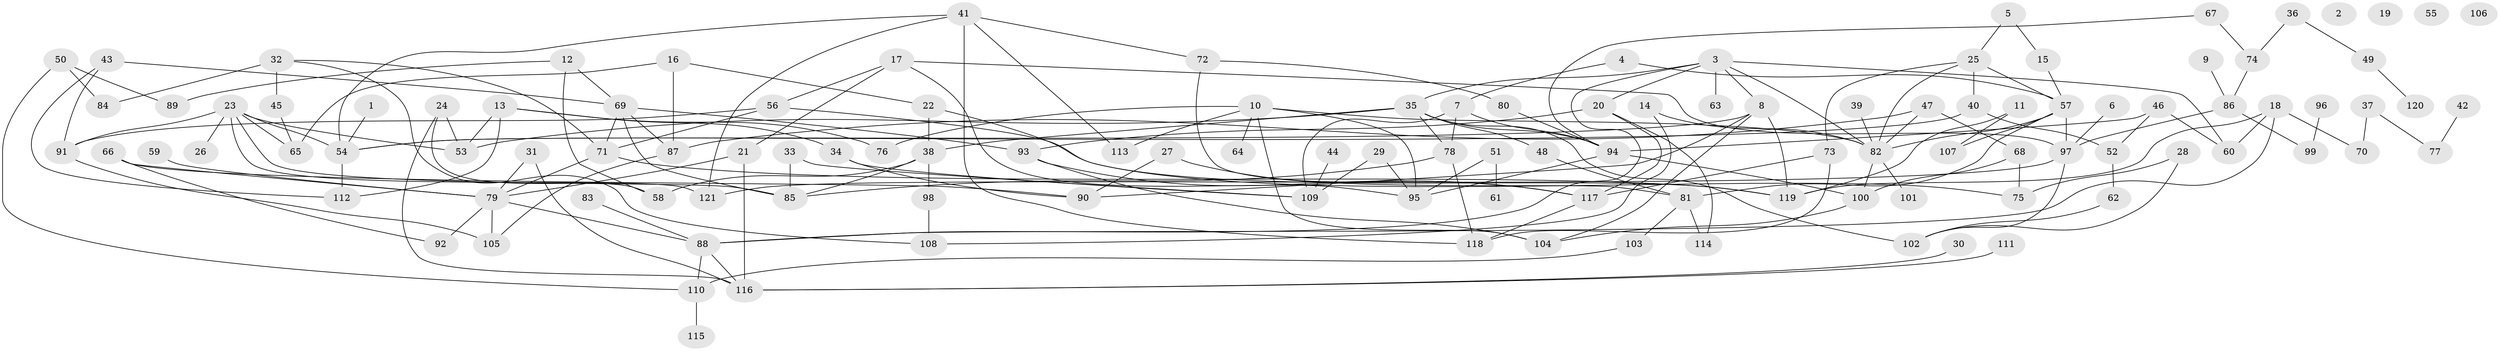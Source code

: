 // Generated by graph-tools (version 1.1) at 2025/12/03/09/25 04:12:58]
// undirected, 121 vertices, 187 edges
graph export_dot {
graph [start="1"]
  node [color=gray90,style=filled];
  1;
  2;
  3;
  4;
  5;
  6;
  7;
  8;
  9;
  10;
  11;
  12;
  13;
  14;
  15;
  16;
  17;
  18;
  19;
  20;
  21;
  22;
  23;
  24;
  25;
  26;
  27;
  28;
  29;
  30;
  31;
  32;
  33;
  34;
  35;
  36;
  37;
  38;
  39;
  40;
  41;
  42;
  43;
  44;
  45;
  46;
  47;
  48;
  49;
  50;
  51;
  52;
  53;
  54;
  55;
  56;
  57;
  58;
  59;
  60;
  61;
  62;
  63;
  64;
  65;
  66;
  67;
  68;
  69;
  70;
  71;
  72;
  73;
  74;
  75;
  76;
  77;
  78;
  79;
  80;
  81;
  82;
  83;
  84;
  85;
  86;
  87;
  88;
  89;
  90;
  91;
  92;
  93;
  94;
  95;
  96;
  97;
  98;
  99;
  100;
  101;
  102;
  103;
  104;
  105;
  106;
  107;
  108;
  109;
  110;
  111;
  112;
  113;
  114;
  115;
  116;
  117;
  118;
  119;
  120;
  121;
  1 -- 54;
  3 -- 8;
  3 -- 20;
  3 -- 35;
  3 -- 60;
  3 -- 63;
  3 -- 82;
  3 -- 88;
  4 -- 7;
  4 -- 57;
  5 -- 15;
  5 -- 25;
  6 -- 97;
  7 -- 78;
  7 -- 94;
  7 -- 109;
  8 -- 54;
  8 -- 90;
  8 -- 104;
  8 -- 119;
  9 -- 86;
  10 -- 64;
  10 -- 76;
  10 -- 82;
  10 -- 95;
  10 -- 104;
  10 -- 113;
  11 -- 107;
  11 -- 119;
  12 -- 58;
  12 -- 69;
  12 -- 89;
  13 -- 34;
  13 -- 53;
  13 -- 76;
  13 -- 112;
  14 -- 82;
  14 -- 108;
  15 -- 57;
  16 -- 22;
  16 -- 65;
  16 -- 87;
  17 -- 21;
  17 -- 56;
  17 -- 95;
  17 -- 97;
  18 -- 60;
  18 -- 70;
  18 -- 88;
  18 -- 119;
  20 -- 93;
  20 -- 114;
  20 -- 117;
  21 -- 79;
  21 -- 116;
  22 -- 38;
  22 -- 119;
  23 -- 26;
  23 -- 53;
  23 -- 54;
  23 -- 65;
  23 -- 85;
  23 -- 91;
  23 -- 121;
  24 -- 53;
  24 -- 58;
  24 -- 116;
  25 -- 40;
  25 -- 57;
  25 -- 73;
  25 -- 82;
  27 -- 90;
  27 -- 117;
  28 -- 75;
  28 -- 102;
  29 -- 95;
  29 -- 109;
  30 -- 116;
  31 -- 79;
  31 -- 116;
  32 -- 45;
  32 -- 71;
  32 -- 84;
  32 -- 108;
  33 -- 85;
  33 -- 109;
  34 -- 90;
  34 -- 109;
  35 -- 38;
  35 -- 48;
  35 -- 53;
  35 -- 78;
  35 -- 94;
  35 -- 102;
  36 -- 49;
  36 -- 74;
  37 -- 70;
  37 -- 77;
  38 -- 58;
  38 -- 85;
  38 -- 98;
  39 -- 82;
  40 -- 52;
  40 -- 54;
  41 -- 54;
  41 -- 72;
  41 -- 113;
  41 -- 118;
  41 -- 121;
  42 -- 77;
  43 -- 69;
  43 -- 91;
  43 -- 112;
  44 -- 109;
  45 -- 65;
  46 -- 52;
  46 -- 60;
  46 -- 94;
  47 -- 68;
  47 -- 82;
  47 -- 87;
  48 -- 81;
  49 -- 120;
  50 -- 84;
  50 -- 89;
  50 -- 110;
  51 -- 61;
  51 -- 95;
  52 -- 62;
  54 -- 112;
  56 -- 71;
  56 -- 75;
  56 -- 91;
  57 -- 81;
  57 -- 82;
  57 -- 97;
  57 -- 107;
  59 -- 79;
  62 -- 102;
  66 -- 79;
  66 -- 90;
  66 -- 92;
  67 -- 74;
  67 -- 94;
  68 -- 75;
  68 -- 100;
  69 -- 71;
  69 -- 85;
  69 -- 87;
  69 -- 93;
  71 -- 79;
  71 -- 119;
  72 -- 80;
  72 -- 81;
  73 -- 117;
  73 -- 118;
  74 -- 86;
  78 -- 85;
  78 -- 118;
  79 -- 88;
  79 -- 92;
  79 -- 105;
  80 -- 94;
  81 -- 103;
  81 -- 114;
  82 -- 100;
  82 -- 101;
  83 -- 88;
  86 -- 97;
  86 -- 99;
  87 -- 105;
  88 -- 110;
  88 -- 116;
  91 -- 105;
  93 -- 104;
  93 -- 117;
  94 -- 95;
  94 -- 100;
  96 -- 99;
  97 -- 102;
  97 -- 121;
  98 -- 108;
  100 -- 104;
  103 -- 110;
  110 -- 115;
  111 -- 116;
  117 -- 118;
}
